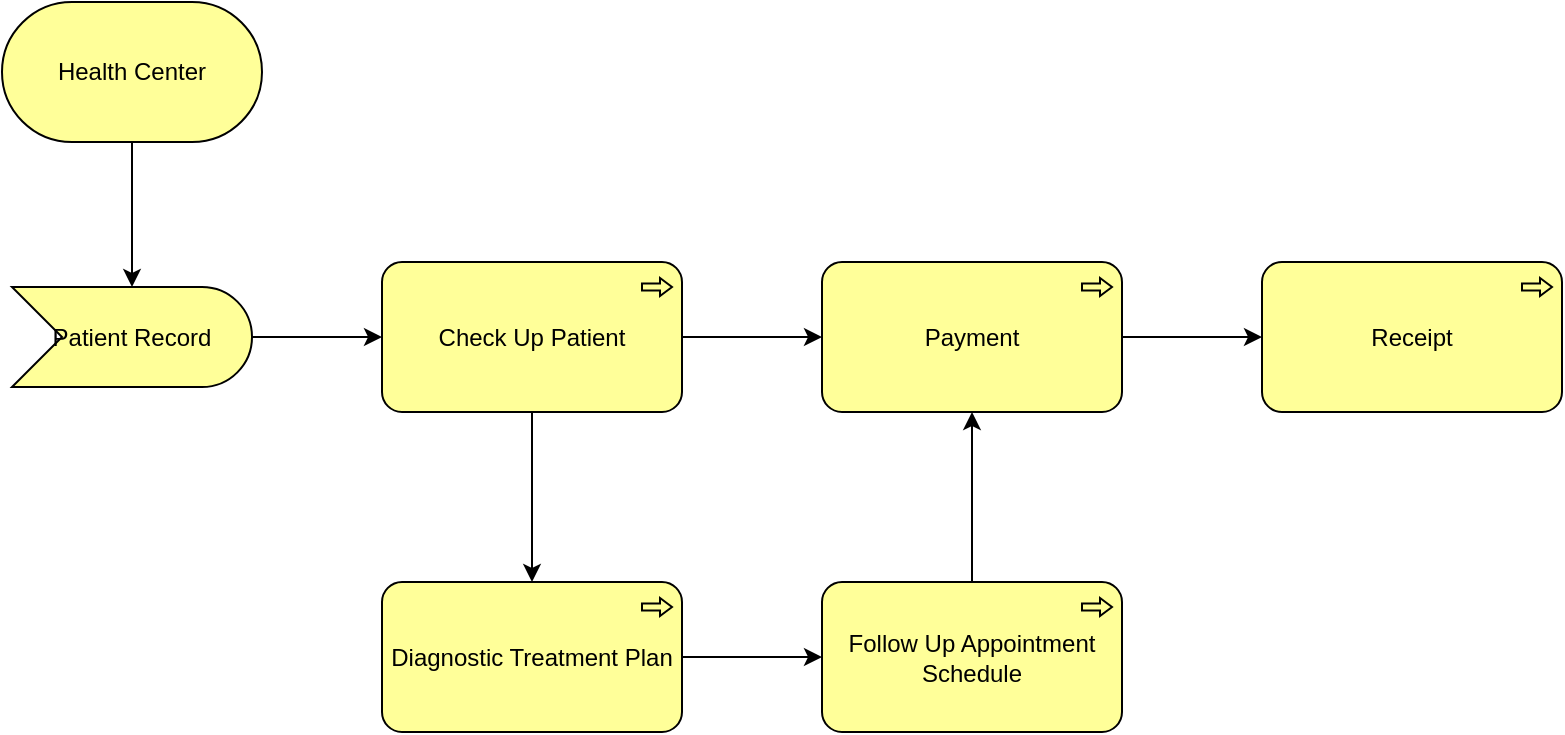 <mxfile version="20.3.7" type="github">
  <diagram id="BytxuOhy2EkJ_opa7Mz4" name="Page-1">
    <mxGraphModel dx="880" dy="3797" grid="1" gridSize="10" guides="1" tooltips="1" connect="1" arrows="1" fold="1" page="1" pageScale="1" pageWidth="850" pageHeight="1100" math="0" shadow="0">
      <root>
        <mxCell id="0" />
        <mxCell id="1" parent="0" />
        <mxCell id="oouPe3FaEBid6wUyFQfi-43" value="" style="edgeStyle=orthogonalEdgeStyle;rounded=0;orthogonalLoop=1;jettySize=auto;html=1;" edge="1" parent="1" source="oouPe3FaEBid6wUyFQfi-10" target="oouPe3FaEBid6wUyFQfi-11">
          <mxGeometry relative="1" as="geometry" />
        </mxCell>
        <mxCell id="oouPe3FaEBid6wUyFQfi-10" value="Health Center" style="html=1;outlineConnect=0;whiteSpace=wrap;fillColor=#ffff99;shape=mxgraph.archimate3.service;" vertex="1" parent="1">
          <mxGeometry x="40" y="-2840" width="130" height="70" as="geometry" />
        </mxCell>
        <mxCell id="oouPe3FaEBid6wUyFQfi-45" value="" style="edgeStyle=orthogonalEdgeStyle;rounded=0;orthogonalLoop=1;jettySize=auto;html=1;" edge="1" parent="1" source="oouPe3FaEBid6wUyFQfi-11" target="oouPe3FaEBid6wUyFQfi-15">
          <mxGeometry relative="1" as="geometry" />
        </mxCell>
        <mxCell id="oouPe3FaEBid6wUyFQfi-11" value="Patient Record" style="html=1;outlineConnect=0;whiteSpace=wrap;fillColor=#ffff99;shape=mxgraph.archimate3.event;" vertex="1" parent="1">
          <mxGeometry x="45" y="-2697.5" width="120" height="50" as="geometry" />
        </mxCell>
        <mxCell id="oouPe3FaEBid6wUyFQfi-39" value="" style="edgeStyle=orthogonalEdgeStyle;rounded=0;orthogonalLoop=1;jettySize=auto;html=1;" edge="1" parent="1" source="oouPe3FaEBid6wUyFQfi-15" target="oouPe3FaEBid6wUyFQfi-18">
          <mxGeometry relative="1" as="geometry" />
        </mxCell>
        <mxCell id="oouPe3FaEBid6wUyFQfi-46" value="" style="edgeStyle=orthogonalEdgeStyle;rounded=0;orthogonalLoop=1;jettySize=auto;html=1;" edge="1" parent="1" source="oouPe3FaEBid6wUyFQfi-15" target="oouPe3FaEBid6wUyFQfi-16">
          <mxGeometry relative="1" as="geometry" />
        </mxCell>
        <mxCell id="oouPe3FaEBid6wUyFQfi-15" value="Check Up Patient" style="html=1;outlineConnect=0;whiteSpace=wrap;fillColor=#ffff99;shape=mxgraph.archimate3.application;appType=proc;archiType=rounded;" vertex="1" parent="1">
          <mxGeometry x="230" y="-2710" width="150" height="75" as="geometry" />
        </mxCell>
        <mxCell id="oouPe3FaEBid6wUyFQfi-48" value="" style="edgeStyle=orthogonalEdgeStyle;rounded=0;orthogonalLoop=1;jettySize=auto;html=1;" edge="1" parent="1" source="oouPe3FaEBid6wUyFQfi-16" target="oouPe3FaEBid6wUyFQfi-17">
          <mxGeometry relative="1" as="geometry" />
        </mxCell>
        <mxCell id="oouPe3FaEBid6wUyFQfi-16" value="Diagnostic Treatment Plan" style="html=1;outlineConnect=0;whiteSpace=wrap;fillColor=#ffff99;shape=mxgraph.archimate3.application;appType=proc;archiType=rounded;" vertex="1" parent="1">
          <mxGeometry x="230" y="-2550" width="150" height="75" as="geometry" />
        </mxCell>
        <mxCell id="oouPe3FaEBid6wUyFQfi-49" value="" style="edgeStyle=orthogonalEdgeStyle;rounded=0;orthogonalLoop=1;jettySize=auto;html=1;" edge="1" parent="1" source="oouPe3FaEBid6wUyFQfi-17" target="oouPe3FaEBid6wUyFQfi-18">
          <mxGeometry relative="1" as="geometry" />
        </mxCell>
        <mxCell id="oouPe3FaEBid6wUyFQfi-17" value="Follow Up Appointment Schedule" style="html=1;outlineConnect=0;whiteSpace=wrap;fillColor=#ffff99;shape=mxgraph.archimate3.application;appType=proc;archiType=rounded;" vertex="1" parent="1">
          <mxGeometry x="450" y="-2550" width="150" height="75" as="geometry" />
        </mxCell>
        <mxCell id="oouPe3FaEBid6wUyFQfi-40" value="" style="edgeStyle=orthogonalEdgeStyle;rounded=0;orthogonalLoop=1;jettySize=auto;html=1;" edge="1" parent="1" source="oouPe3FaEBid6wUyFQfi-18" target="oouPe3FaEBid6wUyFQfi-19">
          <mxGeometry relative="1" as="geometry" />
        </mxCell>
        <mxCell id="oouPe3FaEBid6wUyFQfi-18" value="Payment" style="html=1;outlineConnect=0;whiteSpace=wrap;fillColor=#ffff99;shape=mxgraph.archimate3.application;appType=proc;archiType=rounded;" vertex="1" parent="1">
          <mxGeometry x="450" y="-2710" width="150" height="75" as="geometry" />
        </mxCell>
        <mxCell id="oouPe3FaEBid6wUyFQfi-19" value="Receipt" style="html=1;outlineConnect=0;whiteSpace=wrap;fillColor=#ffff99;shape=mxgraph.archimate3.application;appType=proc;archiType=rounded;" vertex="1" parent="1">
          <mxGeometry x="670" y="-2710" width="150" height="75" as="geometry" />
        </mxCell>
      </root>
    </mxGraphModel>
  </diagram>
</mxfile>
